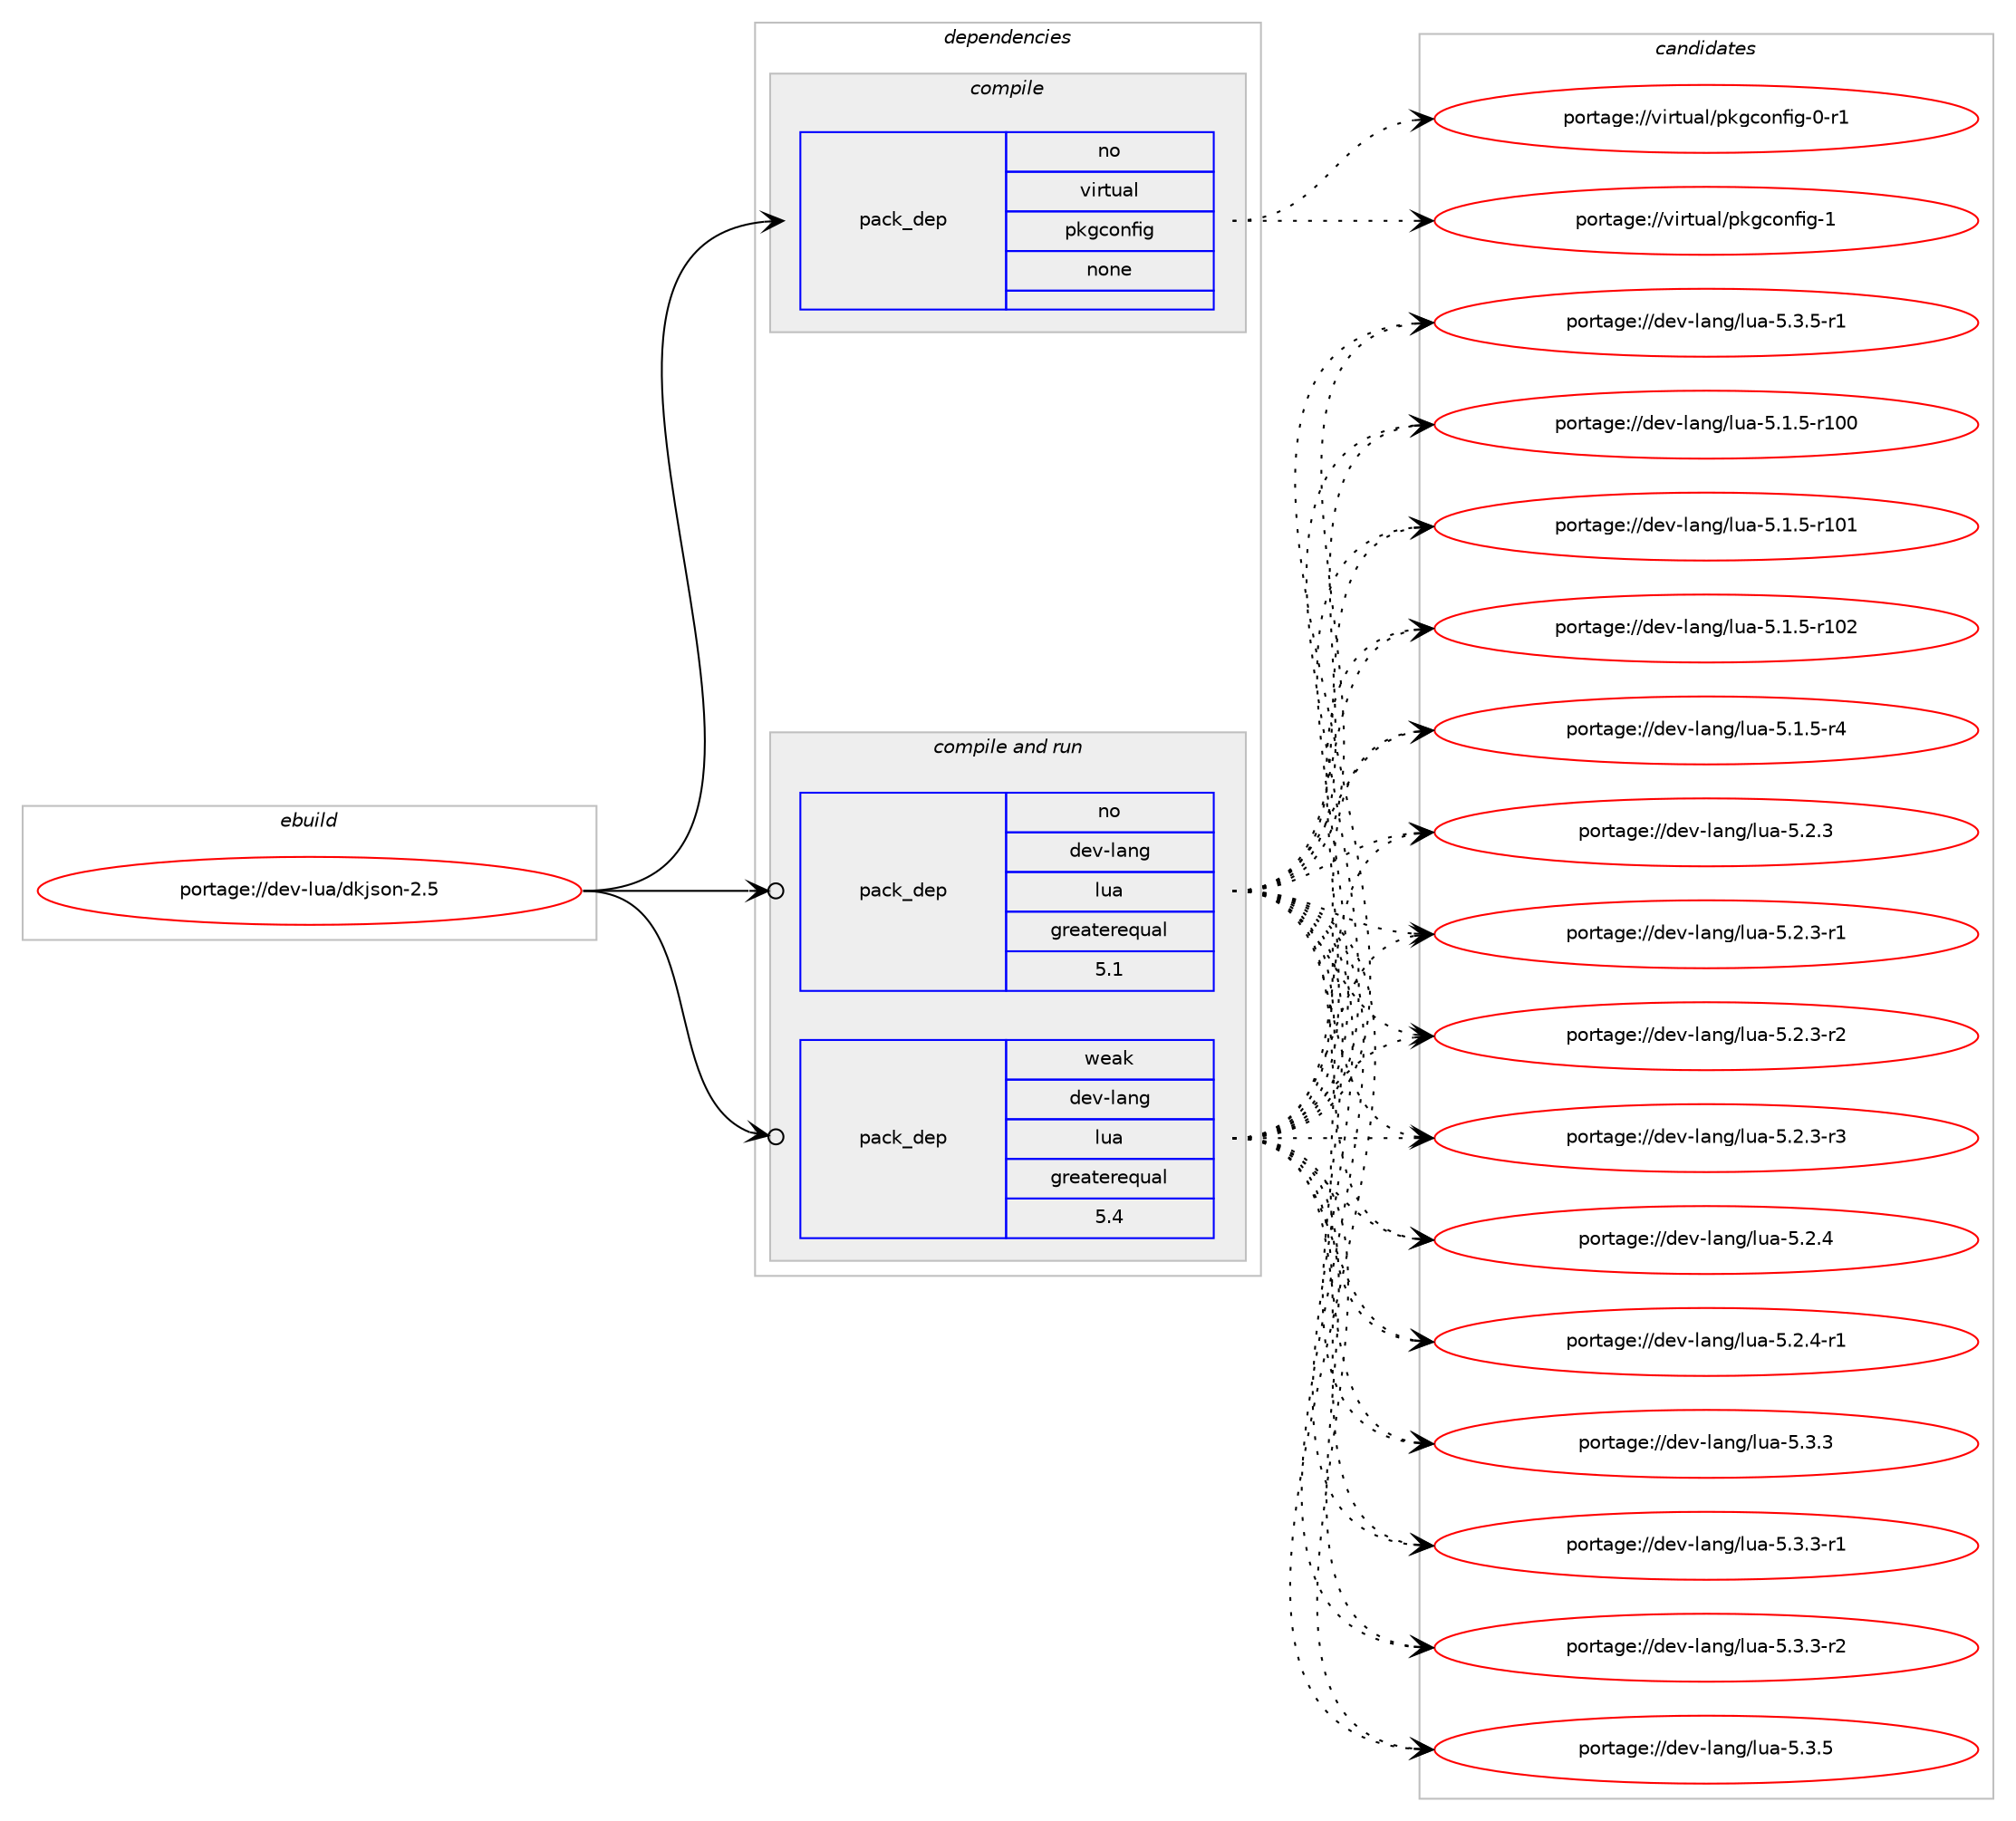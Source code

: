 digraph prolog {

# *************
# Graph options
# *************

newrank=true;
concentrate=true;
compound=true;
graph [rankdir=LR,fontname=Helvetica,fontsize=10,ranksep=1.5];#, ranksep=2.5, nodesep=0.2];
edge  [arrowhead=vee];
node  [fontname=Helvetica,fontsize=10];

# **********
# The ebuild
# **********

subgraph cluster_leftcol {
color=gray;
rank=same;
label=<<i>ebuild</i>>;
id [label="portage://dev-lua/dkjson-2.5", color=red, width=4, href="../dev-lua/dkjson-2.5.svg"];
}

# ****************
# The dependencies
# ****************

subgraph cluster_midcol {
color=gray;
label=<<i>dependencies</i>>;
subgraph cluster_compile {
fillcolor="#eeeeee";
style=filled;
label=<<i>compile</i>>;
subgraph pack79933 {
dependency105326 [label=<<TABLE BORDER="0" CELLBORDER="1" CELLSPACING="0" CELLPADDING="4" WIDTH="220"><TR><TD ROWSPAN="6" CELLPADDING="30">pack_dep</TD></TR><TR><TD WIDTH="110">no</TD></TR><TR><TD>virtual</TD></TR><TR><TD>pkgconfig</TD></TR><TR><TD>none</TD></TR><TR><TD></TD></TR></TABLE>>, shape=none, color=blue];
}
id:e -> dependency105326:w [weight=20,style="solid",arrowhead="vee"];
}
subgraph cluster_compileandrun {
fillcolor="#eeeeee";
style=filled;
label=<<i>compile and run</i>>;
subgraph pack79934 {
dependency105327 [label=<<TABLE BORDER="0" CELLBORDER="1" CELLSPACING="0" CELLPADDING="4" WIDTH="220"><TR><TD ROWSPAN="6" CELLPADDING="30">pack_dep</TD></TR><TR><TD WIDTH="110">no</TD></TR><TR><TD>dev-lang</TD></TR><TR><TD>lua</TD></TR><TR><TD>greaterequal</TD></TR><TR><TD>5.1</TD></TR></TABLE>>, shape=none, color=blue];
}
id:e -> dependency105327:w [weight=20,style="solid",arrowhead="odotvee"];
subgraph pack79935 {
dependency105328 [label=<<TABLE BORDER="0" CELLBORDER="1" CELLSPACING="0" CELLPADDING="4" WIDTH="220"><TR><TD ROWSPAN="6" CELLPADDING="30">pack_dep</TD></TR><TR><TD WIDTH="110">weak</TD></TR><TR><TD>dev-lang</TD></TR><TR><TD>lua</TD></TR><TR><TD>greaterequal</TD></TR><TR><TD>5.4</TD></TR></TABLE>>, shape=none, color=blue];
}
id:e -> dependency105328:w [weight=20,style="solid",arrowhead="odotvee"];
}
subgraph cluster_run {
fillcolor="#eeeeee";
style=filled;
label=<<i>run</i>>;
}
}

# **************
# The candidates
# **************

subgraph cluster_choices {
rank=same;
color=gray;
label=<<i>candidates</i>>;

subgraph choice79933 {
color=black;
nodesep=1;
choiceportage11810511411611797108471121071039911111010210510345484511449 [label="portage://virtual/pkgconfig-0-r1", color=red, width=4,href="../virtual/pkgconfig-0-r1.svg"];
choiceportage1181051141161179710847112107103991111101021051034549 [label="portage://virtual/pkgconfig-1", color=red, width=4,href="../virtual/pkgconfig-1.svg"];
dependency105326:e -> choiceportage11810511411611797108471121071039911111010210510345484511449:w [style=dotted,weight="100"];
dependency105326:e -> choiceportage1181051141161179710847112107103991111101021051034549:w [style=dotted,weight="100"];
}
subgraph choice79934 {
color=black;
nodesep=1;
choiceportage1001011184510897110103471081179745534649465345114494848 [label="portage://dev-lang/lua-5.1.5-r100", color=red, width=4,href="../dev-lang/lua-5.1.5-r100.svg"];
choiceportage1001011184510897110103471081179745534649465345114494849 [label="portage://dev-lang/lua-5.1.5-r101", color=red, width=4,href="../dev-lang/lua-5.1.5-r101.svg"];
choiceportage1001011184510897110103471081179745534649465345114494850 [label="portage://dev-lang/lua-5.1.5-r102", color=red, width=4,href="../dev-lang/lua-5.1.5-r102.svg"];
choiceportage100101118451089711010347108117974553464946534511452 [label="portage://dev-lang/lua-5.1.5-r4", color=red, width=4,href="../dev-lang/lua-5.1.5-r4.svg"];
choiceportage10010111845108971101034710811797455346504651 [label="portage://dev-lang/lua-5.2.3", color=red, width=4,href="../dev-lang/lua-5.2.3.svg"];
choiceportage100101118451089711010347108117974553465046514511449 [label="portage://dev-lang/lua-5.2.3-r1", color=red, width=4,href="../dev-lang/lua-5.2.3-r1.svg"];
choiceportage100101118451089711010347108117974553465046514511450 [label="portage://dev-lang/lua-5.2.3-r2", color=red, width=4,href="../dev-lang/lua-5.2.3-r2.svg"];
choiceportage100101118451089711010347108117974553465046514511451 [label="portage://dev-lang/lua-5.2.3-r3", color=red, width=4,href="../dev-lang/lua-5.2.3-r3.svg"];
choiceportage10010111845108971101034710811797455346504652 [label="portage://dev-lang/lua-5.2.4", color=red, width=4,href="../dev-lang/lua-5.2.4.svg"];
choiceportage100101118451089711010347108117974553465046524511449 [label="portage://dev-lang/lua-5.2.4-r1", color=red, width=4,href="../dev-lang/lua-5.2.4-r1.svg"];
choiceportage10010111845108971101034710811797455346514651 [label="portage://dev-lang/lua-5.3.3", color=red, width=4,href="../dev-lang/lua-5.3.3.svg"];
choiceportage100101118451089711010347108117974553465146514511449 [label="portage://dev-lang/lua-5.3.3-r1", color=red, width=4,href="../dev-lang/lua-5.3.3-r1.svg"];
choiceportage100101118451089711010347108117974553465146514511450 [label="portage://dev-lang/lua-5.3.3-r2", color=red, width=4,href="../dev-lang/lua-5.3.3-r2.svg"];
choiceportage10010111845108971101034710811797455346514653 [label="portage://dev-lang/lua-5.3.5", color=red, width=4,href="../dev-lang/lua-5.3.5.svg"];
choiceportage100101118451089711010347108117974553465146534511449 [label="portage://dev-lang/lua-5.3.5-r1", color=red, width=4,href="../dev-lang/lua-5.3.5-r1.svg"];
dependency105327:e -> choiceportage1001011184510897110103471081179745534649465345114494848:w [style=dotted,weight="100"];
dependency105327:e -> choiceportage1001011184510897110103471081179745534649465345114494849:w [style=dotted,weight="100"];
dependency105327:e -> choiceportage1001011184510897110103471081179745534649465345114494850:w [style=dotted,weight="100"];
dependency105327:e -> choiceportage100101118451089711010347108117974553464946534511452:w [style=dotted,weight="100"];
dependency105327:e -> choiceportage10010111845108971101034710811797455346504651:w [style=dotted,weight="100"];
dependency105327:e -> choiceportage100101118451089711010347108117974553465046514511449:w [style=dotted,weight="100"];
dependency105327:e -> choiceportage100101118451089711010347108117974553465046514511450:w [style=dotted,weight="100"];
dependency105327:e -> choiceportage100101118451089711010347108117974553465046514511451:w [style=dotted,weight="100"];
dependency105327:e -> choiceportage10010111845108971101034710811797455346504652:w [style=dotted,weight="100"];
dependency105327:e -> choiceportage100101118451089711010347108117974553465046524511449:w [style=dotted,weight="100"];
dependency105327:e -> choiceportage10010111845108971101034710811797455346514651:w [style=dotted,weight="100"];
dependency105327:e -> choiceportage100101118451089711010347108117974553465146514511449:w [style=dotted,weight="100"];
dependency105327:e -> choiceportage100101118451089711010347108117974553465146514511450:w [style=dotted,weight="100"];
dependency105327:e -> choiceportage10010111845108971101034710811797455346514653:w [style=dotted,weight="100"];
dependency105327:e -> choiceportage100101118451089711010347108117974553465146534511449:w [style=dotted,weight="100"];
}
subgraph choice79935 {
color=black;
nodesep=1;
choiceportage1001011184510897110103471081179745534649465345114494848 [label="portage://dev-lang/lua-5.1.5-r100", color=red, width=4,href="../dev-lang/lua-5.1.5-r100.svg"];
choiceportage1001011184510897110103471081179745534649465345114494849 [label="portage://dev-lang/lua-5.1.5-r101", color=red, width=4,href="../dev-lang/lua-5.1.5-r101.svg"];
choiceportage1001011184510897110103471081179745534649465345114494850 [label="portage://dev-lang/lua-5.1.5-r102", color=red, width=4,href="../dev-lang/lua-5.1.5-r102.svg"];
choiceportage100101118451089711010347108117974553464946534511452 [label="portage://dev-lang/lua-5.1.5-r4", color=red, width=4,href="../dev-lang/lua-5.1.5-r4.svg"];
choiceportage10010111845108971101034710811797455346504651 [label="portage://dev-lang/lua-5.2.3", color=red, width=4,href="../dev-lang/lua-5.2.3.svg"];
choiceportage100101118451089711010347108117974553465046514511449 [label="portage://dev-lang/lua-5.2.3-r1", color=red, width=4,href="../dev-lang/lua-5.2.3-r1.svg"];
choiceportage100101118451089711010347108117974553465046514511450 [label="portage://dev-lang/lua-5.2.3-r2", color=red, width=4,href="../dev-lang/lua-5.2.3-r2.svg"];
choiceportage100101118451089711010347108117974553465046514511451 [label="portage://dev-lang/lua-5.2.3-r3", color=red, width=4,href="../dev-lang/lua-5.2.3-r3.svg"];
choiceportage10010111845108971101034710811797455346504652 [label="portage://dev-lang/lua-5.2.4", color=red, width=4,href="../dev-lang/lua-5.2.4.svg"];
choiceportage100101118451089711010347108117974553465046524511449 [label="portage://dev-lang/lua-5.2.4-r1", color=red, width=4,href="../dev-lang/lua-5.2.4-r1.svg"];
choiceportage10010111845108971101034710811797455346514651 [label="portage://dev-lang/lua-5.3.3", color=red, width=4,href="../dev-lang/lua-5.3.3.svg"];
choiceportage100101118451089711010347108117974553465146514511449 [label="portage://dev-lang/lua-5.3.3-r1", color=red, width=4,href="../dev-lang/lua-5.3.3-r1.svg"];
choiceportage100101118451089711010347108117974553465146514511450 [label="portage://dev-lang/lua-5.3.3-r2", color=red, width=4,href="../dev-lang/lua-5.3.3-r2.svg"];
choiceportage10010111845108971101034710811797455346514653 [label="portage://dev-lang/lua-5.3.5", color=red, width=4,href="../dev-lang/lua-5.3.5.svg"];
choiceportage100101118451089711010347108117974553465146534511449 [label="portage://dev-lang/lua-5.3.5-r1", color=red, width=4,href="../dev-lang/lua-5.3.5-r1.svg"];
dependency105328:e -> choiceportage1001011184510897110103471081179745534649465345114494848:w [style=dotted,weight="100"];
dependency105328:e -> choiceportage1001011184510897110103471081179745534649465345114494849:w [style=dotted,weight="100"];
dependency105328:e -> choiceportage1001011184510897110103471081179745534649465345114494850:w [style=dotted,weight="100"];
dependency105328:e -> choiceportage100101118451089711010347108117974553464946534511452:w [style=dotted,weight="100"];
dependency105328:e -> choiceportage10010111845108971101034710811797455346504651:w [style=dotted,weight="100"];
dependency105328:e -> choiceportage100101118451089711010347108117974553465046514511449:w [style=dotted,weight="100"];
dependency105328:e -> choiceportage100101118451089711010347108117974553465046514511450:w [style=dotted,weight="100"];
dependency105328:e -> choiceportage100101118451089711010347108117974553465046514511451:w [style=dotted,weight="100"];
dependency105328:e -> choiceportage10010111845108971101034710811797455346504652:w [style=dotted,weight="100"];
dependency105328:e -> choiceportage100101118451089711010347108117974553465046524511449:w [style=dotted,weight="100"];
dependency105328:e -> choiceportage10010111845108971101034710811797455346514651:w [style=dotted,weight="100"];
dependency105328:e -> choiceportage100101118451089711010347108117974553465146514511449:w [style=dotted,weight="100"];
dependency105328:e -> choiceportage100101118451089711010347108117974553465146514511450:w [style=dotted,weight="100"];
dependency105328:e -> choiceportage10010111845108971101034710811797455346514653:w [style=dotted,weight="100"];
dependency105328:e -> choiceportage100101118451089711010347108117974553465146534511449:w [style=dotted,weight="100"];
}
}

}
